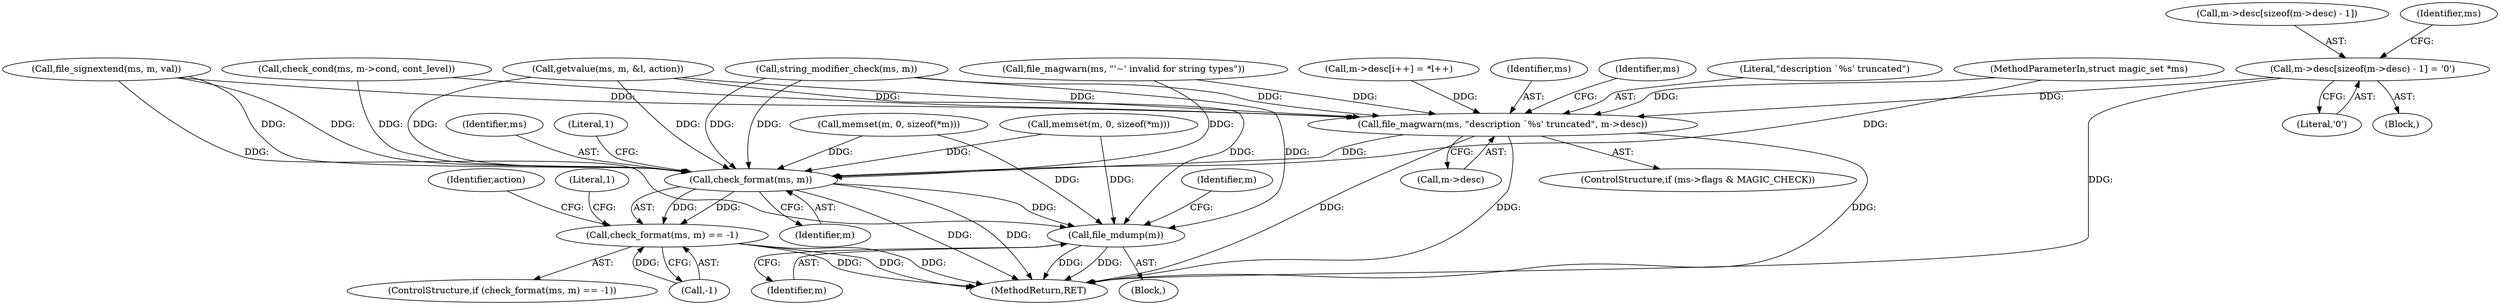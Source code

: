 digraph "0_file_4a284c89d6ef11aca34da65da7d673050a5ea320@API" {
"1001480" [label="(Call,m->desc[sizeof(m->desc) - 1] = '\0')"];
"1001498" [label="(Call,file_magwarn(ms, \"description `%s' truncated\", m->desc))"];
"1001513" [label="(Call,check_format(ms, m))"];
"1001512" [label="(Call,check_format(ms, m) == -1)"];
"1001526" [label="(Call,file_mdump(m))"];
"1001525" [label="(Block,)"];
"1001513" [label="(Call,check_format(ms, m))"];
"1000130" [label="(MethodParameterIn,struct magic_set *ms)"];
"1001523" [label="(Identifier,action)"];
"1001481" [label="(Call,m->desc[sizeof(m->desc) - 1])"];
"1001499" [label="(Identifier,ms)"];
"1001507" [label="(Identifier,ms)"];
"1001537" [label="(MethodReturn,RET)"];
"1001511" [label="(ControlStructure,if (check_format(ms, m) == -1))"];
"1000353" [label="(Call,memset(m, 0, sizeof(*m)))"];
"1001520" [label="(Literal,1)"];
"1001500" [label="(Literal,\"description `%s' truncated\")"];
"1000305" [label="(Call,memset(m, 0, sizeof(*m)))"];
"1001512" [label="(Call,check_format(ms, m) == -1)"];
"1000973" [label="(Call,file_signextend(ms, m, val))"];
"1000737" [label="(Call,check_cond(ms, m->cond, cont_level))"];
"1001526" [label="(Call,file_mdump(m))"];
"1001498" [label="(Call,file_magwarn(ms, \"description `%s' truncated\", m->desc))"];
"1001515" [label="(Identifier,m)"];
"1001491" [label="(Literal,'\0')"];
"1001501" [label="(Call,m->desc)"];
"1001401" [label="(Call,getvalue(ms, m, &l, action))"];
"1001527" [label="(Identifier,m)"];
"1001260" [label="(Call,string_modifier_check(ms, m))"];
"1001454" [label="(Call,m->desc[i++] = *l++)"];
"1001492" [label="(ControlStructure,if (ms->flags & MAGIC_CHECK))"];
"1001495" [label="(Identifier,ms)"];
"1001514" [label="(Identifier,ms)"];
"1001479" [label="(Block,)"];
"1001517" [label="(Literal,1)"];
"1001480" [label="(Call,m->desc[sizeof(m->desc) - 1] = '\0')"];
"1001516" [label="(Call,-1)"];
"1001531" [label="(Identifier,m)"];
"1000910" [label="(Call,file_magwarn(ms, \"'~' invalid for string types\"))"];
"1001480" -> "1001479"  [label="AST: "];
"1001480" -> "1001491"  [label="CFG: "];
"1001481" -> "1001480"  [label="AST: "];
"1001491" -> "1001480"  [label="AST: "];
"1001495" -> "1001480"  [label="CFG: "];
"1001480" -> "1001537"  [label="DDG: "];
"1001480" -> "1001498"  [label="DDG: "];
"1001498" -> "1001492"  [label="AST: "];
"1001498" -> "1001501"  [label="CFG: "];
"1001499" -> "1001498"  [label="AST: "];
"1001500" -> "1001498"  [label="AST: "];
"1001501" -> "1001498"  [label="AST: "];
"1001507" -> "1001498"  [label="CFG: "];
"1001498" -> "1001537"  [label="DDG: "];
"1001498" -> "1001537"  [label="DDG: "];
"1001498" -> "1001537"  [label="DDG: "];
"1000910" -> "1001498"  [label="DDG: "];
"1000973" -> "1001498"  [label="DDG: "];
"1000737" -> "1001498"  [label="DDG: "];
"1001401" -> "1001498"  [label="DDG: "];
"1001260" -> "1001498"  [label="DDG: "];
"1000130" -> "1001498"  [label="DDG: "];
"1001454" -> "1001498"  [label="DDG: "];
"1001498" -> "1001513"  [label="DDG: "];
"1001513" -> "1001512"  [label="AST: "];
"1001513" -> "1001515"  [label="CFG: "];
"1001514" -> "1001513"  [label="AST: "];
"1001515" -> "1001513"  [label="AST: "];
"1001517" -> "1001513"  [label="CFG: "];
"1001513" -> "1001537"  [label="DDG: "];
"1001513" -> "1001537"  [label="DDG: "];
"1001513" -> "1001512"  [label="DDG: "];
"1001513" -> "1001512"  [label="DDG: "];
"1000910" -> "1001513"  [label="DDG: "];
"1000973" -> "1001513"  [label="DDG: "];
"1000973" -> "1001513"  [label="DDG: "];
"1000737" -> "1001513"  [label="DDG: "];
"1001401" -> "1001513"  [label="DDG: "];
"1001401" -> "1001513"  [label="DDG: "];
"1001260" -> "1001513"  [label="DDG: "];
"1001260" -> "1001513"  [label="DDG: "];
"1000130" -> "1001513"  [label="DDG: "];
"1000305" -> "1001513"  [label="DDG: "];
"1000353" -> "1001513"  [label="DDG: "];
"1001513" -> "1001526"  [label="DDG: "];
"1001512" -> "1001511"  [label="AST: "];
"1001512" -> "1001516"  [label="CFG: "];
"1001516" -> "1001512"  [label="AST: "];
"1001520" -> "1001512"  [label="CFG: "];
"1001523" -> "1001512"  [label="CFG: "];
"1001512" -> "1001537"  [label="DDG: "];
"1001512" -> "1001537"  [label="DDG: "];
"1001512" -> "1001537"  [label="DDG: "];
"1001516" -> "1001512"  [label="DDG: "];
"1001526" -> "1001525"  [label="AST: "];
"1001526" -> "1001527"  [label="CFG: "];
"1001527" -> "1001526"  [label="AST: "];
"1001531" -> "1001526"  [label="CFG: "];
"1001526" -> "1001537"  [label="DDG: "];
"1001526" -> "1001537"  [label="DDG: "];
"1001260" -> "1001526"  [label="DDG: "];
"1000973" -> "1001526"  [label="DDG: "];
"1000305" -> "1001526"  [label="DDG: "];
"1001401" -> "1001526"  [label="DDG: "];
"1000353" -> "1001526"  [label="DDG: "];
}
